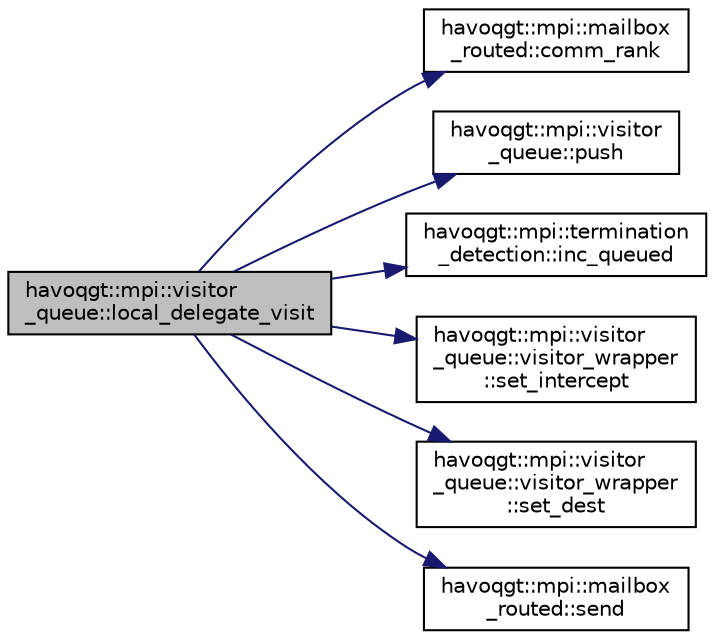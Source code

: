 digraph "havoqgt::mpi::visitor_queue::local_delegate_visit"
{
  edge [fontname="Helvetica",fontsize="10",labelfontname="Helvetica",labelfontsize="10"];
  node [fontname="Helvetica",fontsize="10",shape=record];
  rankdir="LR";
  Node1 [label="havoqgt::mpi::visitor\l_queue::local_delegate_visit",height=0.2,width=0.4,color="black", fillcolor="grey75", style="filled", fontcolor="black"];
  Node1 -> Node2 [color="midnightblue",fontsize="10",style="solid",fontname="Helvetica"];
  Node2 [label="havoqgt::mpi::mailbox\l_routed::comm_rank",height=0.2,width=0.4,color="black", fillcolor="white", style="filled",URL="$classhavoqgt_1_1mpi_1_1mailbox__routed.html#a6d86bbb3945e3245a15e01e42ded4aa5"];
  Node1 -> Node3 [color="midnightblue",fontsize="10",style="solid",fontname="Helvetica"];
  Node3 [label="havoqgt::mpi::visitor\l_queue::push",height=0.2,width=0.4,color="black", fillcolor="white", style="filled",URL="$classhavoqgt_1_1mpi_1_1visitor__queue.html#a656e79df4cce8d45087d3b65a2fe668b"];
  Node1 -> Node4 [color="midnightblue",fontsize="10",style="solid",fontname="Helvetica"];
  Node4 [label="havoqgt::mpi::termination\l_detection::inc_queued",height=0.2,width=0.4,color="black", fillcolor="white", style="filled",URL="$classhavoqgt_1_1mpi_1_1termination__detection.html#a5e6141d81d9cf6c7def72f50bab50bb1"];
  Node1 -> Node5 [color="midnightblue",fontsize="10",style="solid",fontname="Helvetica"];
  Node5 [label="havoqgt::mpi::visitor\l_queue::visitor_wrapper\l::set_intercept",height=0.2,width=0.4,color="black", fillcolor="white", style="filled",URL="$structhavoqgt_1_1mpi_1_1visitor__queue_1_1visitor__wrapper.html#a2022d5aa5a8dda11ec59eb85d379468a"];
  Node1 -> Node6 [color="midnightblue",fontsize="10",style="solid",fontname="Helvetica"];
  Node6 [label="havoqgt::mpi::visitor\l_queue::visitor_wrapper\l::set_dest",height=0.2,width=0.4,color="black", fillcolor="white", style="filled",URL="$structhavoqgt_1_1mpi_1_1visitor__queue_1_1visitor__wrapper.html#a0e42443f7ff4e32026777502e9970e74"];
  Node1 -> Node7 [color="midnightblue",fontsize="10",style="solid",fontname="Helvetica"];
  Node7 [label="havoqgt::mpi::mailbox\l_routed::send",height=0.2,width=0.4,color="black", fillcolor="white", style="filled",URL="$classhavoqgt_1_1mpi_1_1mailbox__routed.html#a4b421d0cc76bb55b20941bc2750cba39"];
}
